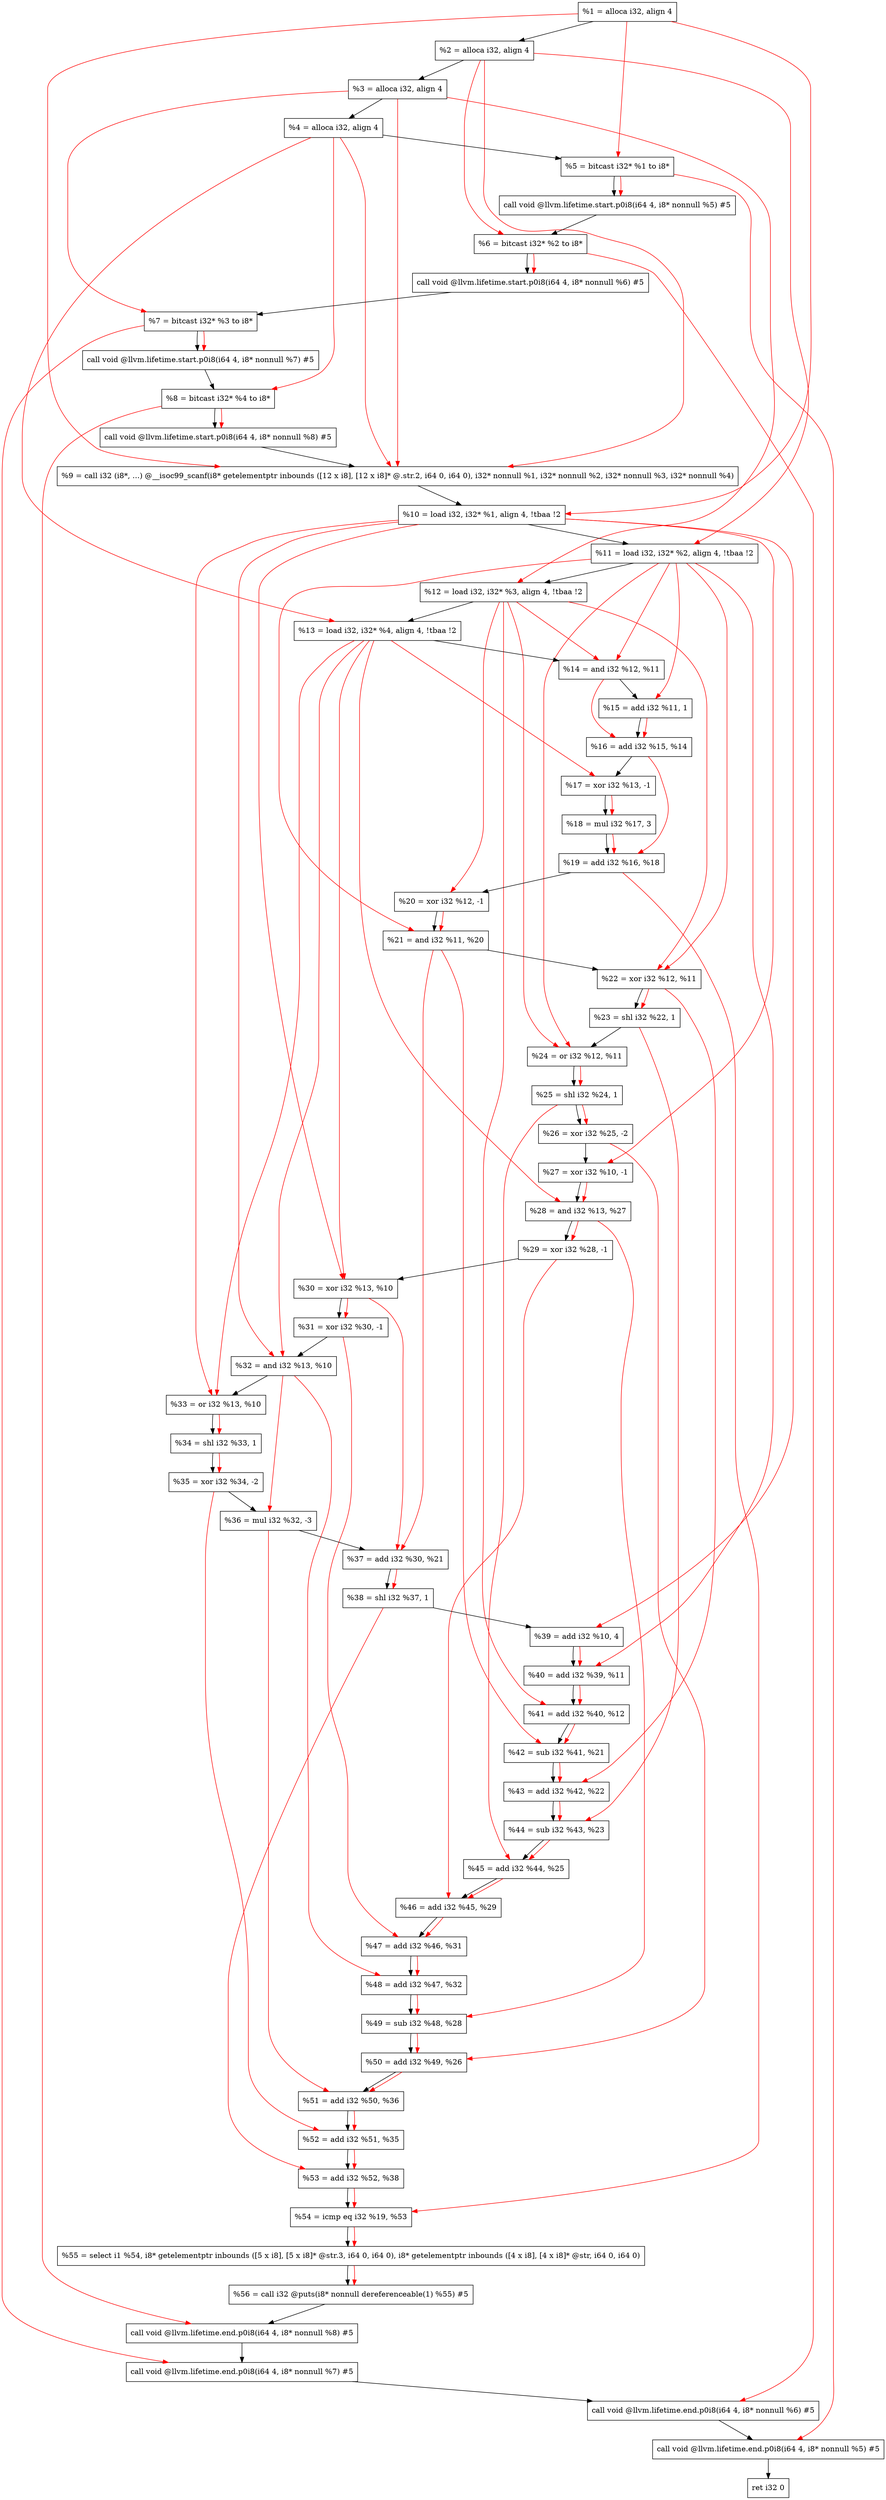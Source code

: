 digraph "DFG for'main' function" {
	Node0x67bce8[shape=record, label="  %1 = alloca i32, align 4"];
	Node0x67bd68[shape=record, label="  %2 = alloca i32, align 4"];
	Node0x67bdf8[shape=record, label="  %3 = alloca i32, align 4"];
	Node0x67be58[shape=record, label="  %4 = alloca i32, align 4"];
	Node0x67bf08[shape=record, label="  %5 = bitcast i32* %1 to i8*"];
	Node0x67c338[shape=record, label="  call void @llvm.lifetime.start.p0i8(i64 4, i8* nonnull %5) #5"];
	Node0x67c418[shape=record, label="  %6 = bitcast i32* %2 to i8*"];
	Node0x67c518[shape=record, label="  call void @llvm.lifetime.start.p0i8(i64 4, i8* nonnull %6) #5"];
	Node0x67c5d8[shape=record, label="  %7 = bitcast i32* %3 to i8*"];
	Node0x67c688[shape=record, label="  call void @llvm.lifetime.start.p0i8(i64 4, i8* nonnull %7) #5"];
	Node0x67c748[shape=record, label="  %8 = bitcast i32* %4 to i8*"];
	Node0x67c7f8[shape=record, label="  call void @llvm.lifetime.start.p0i8(i64 4, i8* nonnull %8) #5"];
	Node0x676b90[shape=record, label="  %9 = call i32 (i8*, ...) @__isoc99_scanf(i8* getelementptr inbounds ([12 x i8], [12 x i8]* @.str.2, i64 0, i64 0), i32* nonnull %1, i32* nonnull %2, i32* nonnull %3, i32* nonnull %4)"];
	Node0x67c9f8[shape=record, label="  %10 = load i32, i32* %1, align 4, !tbaa !2"];
	Node0x67d968[shape=record, label="  %11 = load i32, i32* %2, align 4, !tbaa !2"];
	Node0x67dfd8[shape=record, label="  %12 = load i32, i32* %3, align 4, !tbaa !2"];
	Node0x67e038[shape=record, label="  %13 = load i32, i32* %4, align 4, !tbaa !2"];
	Node0x67e0b0[shape=record, label="  %14 = and i32 %12, %11"];
	Node0x67e120[shape=record, label="  %15 = add i32 %11, 1"];
	Node0x67e190[shape=record, label="  %16 = add i32 %15, %14"];
	Node0x67e200[shape=record, label="  %17 = xor i32 %13, -1"];
	Node0x67e270[shape=record, label="  %18 = mul i32 %17, 3"];
	Node0x67e2e0[shape=record, label="  %19 = add i32 %16, %18"];
	Node0x67e350[shape=record, label="  %20 = xor i32 %12, -1"];
	Node0x67e3c0[shape=record, label="  %21 = and i32 %11, %20"];
	Node0x67e430[shape=record, label="  %22 = xor i32 %12, %11"];
	Node0x67e4a0[shape=record, label="  %23 = shl i32 %22, 1"];
	Node0x67e510[shape=record, label="  %24 = or i32 %12, %11"];
	Node0x67e580[shape=record, label="  %25 = shl i32 %24, 1"];
	Node0x67e5f0[shape=record, label="  %26 = xor i32 %25, -2"];
	Node0x67e660[shape=record, label="  %27 = xor i32 %10, -1"];
	Node0x67e6d0[shape=record, label="  %28 = and i32 %13, %27"];
	Node0x67e740[shape=record, label="  %29 = xor i32 %28, -1"];
	Node0x67e7b0[shape=record, label="  %30 = xor i32 %13, %10"];
	Node0x67e820[shape=record, label="  %31 = xor i32 %30, -1"];
	Node0x67e890[shape=record, label="  %32 = and i32 %13, %10"];
	Node0x67e900[shape=record, label="  %33 = or i32 %13, %10"];
	Node0x67e970[shape=record, label="  %34 = shl i32 %33, 1"];
	Node0x67e9e0[shape=record, label="  %35 = xor i32 %34, -2"];
	Node0x67ea50[shape=record, label="  %36 = mul i32 %32, -3"];
	Node0x67eac0[shape=record, label="  %37 = add i32 %30, %21"];
	Node0x67eb30[shape=record, label="  %38 = shl i32 %37, 1"];
	Node0x67ebd0[shape=record, label="  %39 = add i32 %10, 4"];
	Node0x67ec40[shape=record, label="  %40 = add i32 %39, %11"];
	Node0x67ecb0[shape=record, label="  %41 = add i32 %40, %12"];
	Node0x67ed20[shape=record, label="  %42 = sub i32 %41, %21"];
	Node0x67ed90[shape=record, label="  %43 = add i32 %42, %22"];
	Node0x67ee00[shape=record, label="  %44 = sub i32 %43, %23"];
	Node0x67ee70[shape=record, label="  %45 = add i32 %44, %25"];
	Node0x67eee0[shape=record, label="  %46 = add i32 %45, %29"];
	Node0x67ef50[shape=record, label="  %47 = add i32 %46, %31"];
	Node0x67efc0[shape=record, label="  %48 = add i32 %47, %32"];
	Node0x67f030[shape=record, label="  %49 = sub i32 %48, %28"];
	Node0x67f0a0[shape=record, label="  %50 = add i32 %49, %26"];
	Node0x67f110[shape=record, label="  %51 = add i32 %50, %36"];
	Node0x67f180[shape=record, label="  %52 = add i32 %51, %35"];
	Node0x67f1f0[shape=record, label="  %53 = add i32 %52, %38"];
	Node0x67f260[shape=record, label="  %54 = icmp eq i32 %19, %53"];
	Node0x61b8b8[shape=record, label="  %55 = select i1 %54, i8* getelementptr inbounds ([5 x i8], [5 x i8]* @str.3, i64 0, i64 0), i8* getelementptr inbounds ([4 x i8], [4 x i8]* @str, i64 0, i64 0)"];
	Node0x67f2f0[shape=record, label="  %56 = call i32 @puts(i8* nonnull dereferenceable(1) %55) #5"];
	Node0x67f598[shape=record, label="  call void @llvm.lifetime.end.p0i8(i64 4, i8* nonnull %8) #5"];
	Node0x67f6f8[shape=record, label="  call void @llvm.lifetime.end.p0i8(i64 4, i8* nonnull %7) #5"];
	Node0x67f808[shape=record, label="  call void @llvm.lifetime.end.p0i8(i64 4, i8* nonnull %6) #5"];
	Node0x67f918[shape=record, label="  call void @llvm.lifetime.end.p0i8(i64 4, i8* nonnull %5) #5"];
	Node0x67f9d8[shape=record, label="  ret i32 0"];
	Node0x67bce8 -> Node0x67bd68;
	Node0x67bd68 -> Node0x67bdf8;
	Node0x67bdf8 -> Node0x67be58;
	Node0x67be58 -> Node0x67bf08;
	Node0x67bf08 -> Node0x67c338;
	Node0x67c338 -> Node0x67c418;
	Node0x67c418 -> Node0x67c518;
	Node0x67c518 -> Node0x67c5d8;
	Node0x67c5d8 -> Node0x67c688;
	Node0x67c688 -> Node0x67c748;
	Node0x67c748 -> Node0x67c7f8;
	Node0x67c7f8 -> Node0x676b90;
	Node0x676b90 -> Node0x67c9f8;
	Node0x67c9f8 -> Node0x67d968;
	Node0x67d968 -> Node0x67dfd8;
	Node0x67dfd8 -> Node0x67e038;
	Node0x67e038 -> Node0x67e0b0;
	Node0x67e0b0 -> Node0x67e120;
	Node0x67e120 -> Node0x67e190;
	Node0x67e190 -> Node0x67e200;
	Node0x67e200 -> Node0x67e270;
	Node0x67e270 -> Node0x67e2e0;
	Node0x67e2e0 -> Node0x67e350;
	Node0x67e350 -> Node0x67e3c0;
	Node0x67e3c0 -> Node0x67e430;
	Node0x67e430 -> Node0x67e4a0;
	Node0x67e4a0 -> Node0x67e510;
	Node0x67e510 -> Node0x67e580;
	Node0x67e580 -> Node0x67e5f0;
	Node0x67e5f0 -> Node0x67e660;
	Node0x67e660 -> Node0x67e6d0;
	Node0x67e6d0 -> Node0x67e740;
	Node0x67e740 -> Node0x67e7b0;
	Node0x67e7b0 -> Node0x67e820;
	Node0x67e820 -> Node0x67e890;
	Node0x67e890 -> Node0x67e900;
	Node0x67e900 -> Node0x67e970;
	Node0x67e970 -> Node0x67e9e0;
	Node0x67e9e0 -> Node0x67ea50;
	Node0x67ea50 -> Node0x67eac0;
	Node0x67eac0 -> Node0x67eb30;
	Node0x67eb30 -> Node0x67ebd0;
	Node0x67ebd0 -> Node0x67ec40;
	Node0x67ec40 -> Node0x67ecb0;
	Node0x67ecb0 -> Node0x67ed20;
	Node0x67ed20 -> Node0x67ed90;
	Node0x67ed90 -> Node0x67ee00;
	Node0x67ee00 -> Node0x67ee70;
	Node0x67ee70 -> Node0x67eee0;
	Node0x67eee0 -> Node0x67ef50;
	Node0x67ef50 -> Node0x67efc0;
	Node0x67efc0 -> Node0x67f030;
	Node0x67f030 -> Node0x67f0a0;
	Node0x67f0a0 -> Node0x67f110;
	Node0x67f110 -> Node0x67f180;
	Node0x67f180 -> Node0x67f1f0;
	Node0x67f1f0 -> Node0x67f260;
	Node0x67f260 -> Node0x61b8b8;
	Node0x61b8b8 -> Node0x67f2f0;
	Node0x67f2f0 -> Node0x67f598;
	Node0x67f598 -> Node0x67f6f8;
	Node0x67f6f8 -> Node0x67f808;
	Node0x67f808 -> Node0x67f918;
	Node0x67f918 -> Node0x67f9d8;
edge [color=red]
	Node0x67bce8 -> Node0x67bf08;
	Node0x67bf08 -> Node0x67c338;
	Node0x67bd68 -> Node0x67c418;
	Node0x67c418 -> Node0x67c518;
	Node0x67bdf8 -> Node0x67c5d8;
	Node0x67c5d8 -> Node0x67c688;
	Node0x67be58 -> Node0x67c748;
	Node0x67c748 -> Node0x67c7f8;
	Node0x67bce8 -> Node0x676b90;
	Node0x67bd68 -> Node0x676b90;
	Node0x67bdf8 -> Node0x676b90;
	Node0x67be58 -> Node0x676b90;
	Node0x67bce8 -> Node0x67c9f8;
	Node0x67bd68 -> Node0x67d968;
	Node0x67bdf8 -> Node0x67dfd8;
	Node0x67be58 -> Node0x67e038;
	Node0x67dfd8 -> Node0x67e0b0;
	Node0x67d968 -> Node0x67e0b0;
	Node0x67d968 -> Node0x67e120;
	Node0x67e120 -> Node0x67e190;
	Node0x67e0b0 -> Node0x67e190;
	Node0x67e038 -> Node0x67e200;
	Node0x67e200 -> Node0x67e270;
	Node0x67e190 -> Node0x67e2e0;
	Node0x67e270 -> Node0x67e2e0;
	Node0x67dfd8 -> Node0x67e350;
	Node0x67d968 -> Node0x67e3c0;
	Node0x67e350 -> Node0x67e3c0;
	Node0x67dfd8 -> Node0x67e430;
	Node0x67d968 -> Node0x67e430;
	Node0x67e430 -> Node0x67e4a0;
	Node0x67dfd8 -> Node0x67e510;
	Node0x67d968 -> Node0x67e510;
	Node0x67e510 -> Node0x67e580;
	Node0x67e580 -> Node0x67e5f0;
	Node0x67c9f8 -> Node0x67e660;
	Node0x67e038 -> Node0x67e6d0;
	Node0x67e660 -> Node0x67e6d0;
	Node0x67e6d0 -> Node0x67e740;
	Node0x67e038 -> Node0x67e7b0;
	Node0x67c9f8 -> Node0x67e7b0;
	Node0x67e7b0 -> Node0x67e820;
	Node0x67e038 -> Node0x67e890;
	Node0x67c9f8 -> Node0x67e890;
	Node0x67e038 -> Node0x67e900;
	Node0x67c9f8 -> Node0x67e900;
	Node0x67e900 -> Node0x67e970;
	Node0x67e970 -> Node0x67e9e0;
	Node0x67e890 -> Node0x67ea50;
	Node0x67e7b0 -> Node0x67eac0;
	Node0x67e3c0 -> Node0x67eac0;
	Node0x67eac0 -> Node0x67eb30;
	Node0x67c9f8 -> Node0x67ebd0;
	Node0x67ebd0 -> Node0x67ec40;
	Node0x67d968 -> Node0x67ec40;
	Node0x67ec40 -> Node0x67ecb0;
	Node0x67dfd8 -> Node0x67ecb0;
	Node0x67ecb0 -> Node0x67ed20;
	Node0x67e3c0 -> Node0x67ed20;
	Node0x67ed20 -> Node0x67ed90;
	Node0x67e430 -> Node0x67ed90;
	Node0x67ed90 -> Node0x67ee00;
	Node0x67e4a0 -> Node0x67ee00;
	Node0x67ee00 -> Node0x67ee70;
	Node0x67e580 -> Node0x67ee70;
	Node0x67ee70 -> Node0x67eee0;
	Node0x67e740 -> Node0x67eee0;
	Node0x67eee0 -> Node0x67ef50;
	Node0x67e820 -> Node0x67ef50;
	Node0x67ef50 -> Node0x67efc0;
	Node0x67e890 -> Node0x67efc0;
	Node0x67efc0 -> Node0x67f030;
	Node0x67e6d0 -> Node0x67f030;
	Node0x67f030 -> Node0x67f0a0;
	Node0x67e5f0 -> Node0x67f0a0;
	Node0x67f0a0 -> Node0x67f110;
	Node0x67ea50 -> Node0x67f110;
	Node0x67f110 -> Node0x67f180;
	Node0x67e9e0 -> Node0x67f180;
	Node0x67f180 -> Node0x67f1f0;
	Node0x67eb30 -> Node0x67f1f0;
	Node0x67e2e0 -> Node0x67f260;
	Node0x67f1f0 -> Node0x67f260;
	Node0x67f260 -> Node0x61b8b8;
	Node0x61b8b8 -> Node0x67f2f0;
	Node0x67c748 -> Node0x67f598;
	Node0x67c5d8 -> Node0x67f6f8;
	Node0x67c418 -> Node0x67f808;
	Node0x67bf08 -> Node0x67f918;
}
